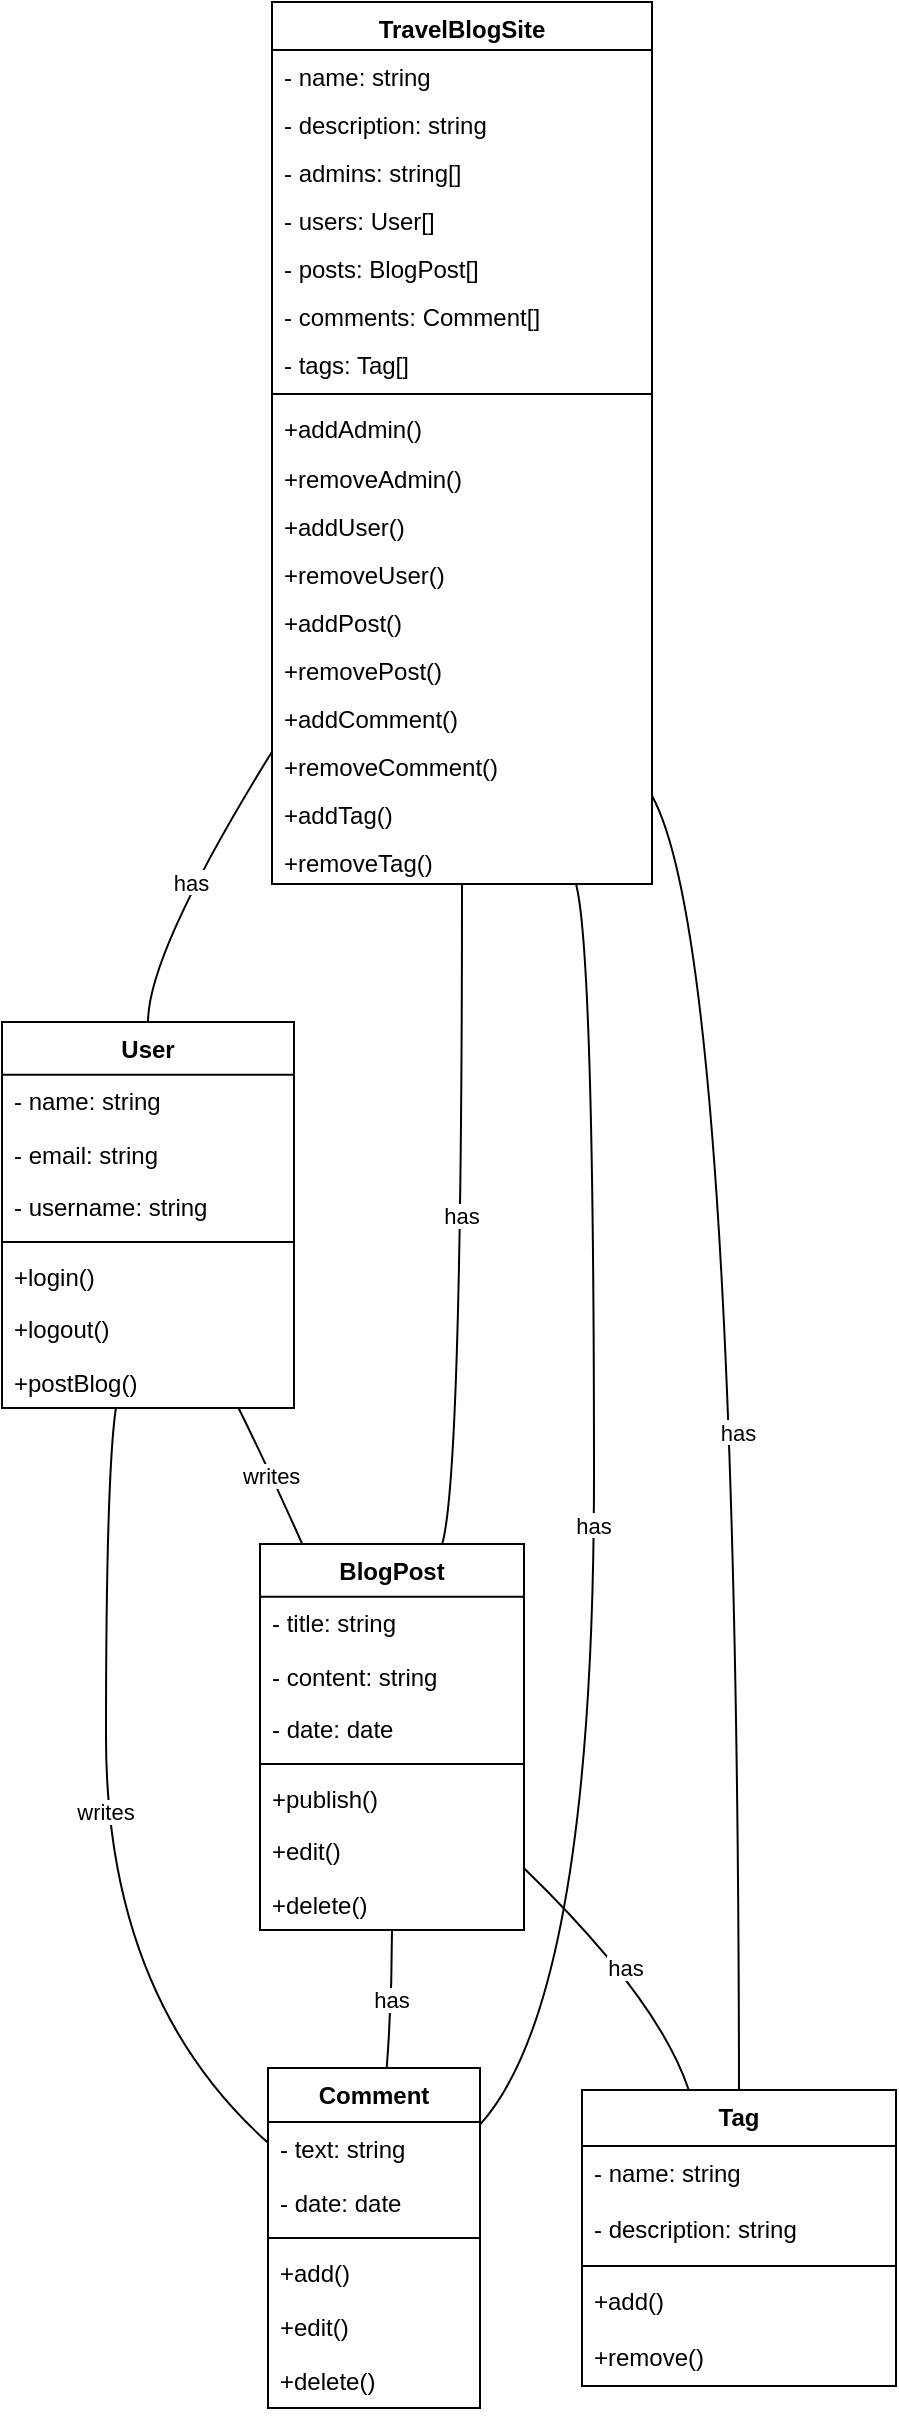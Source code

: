 <mxfile version="24.7.14">
  <diagram name="Page-1" id="KCBkLar5fDATjjlt2jlT">
    <mxGraphModel>
      <root>
        <mxCell id="0" />
        <mxCell id="1" parent="0" />
        <mxCell id="2" value="User" style="swimlane;fontStyle=1;align=center;verticalAlign=top;childLayout=stackLayout;horizontal=1;startSize=26.417;horizontalStack=0;resizeParent=1;resizeParentMax=0;resizeLast=0;collapsible=0;marginBottom=0;" vertex="1" parent="1">
          <mxGeometry x="8" y="518" width="146" height="193" as="geometry" />
        </mxCell>
        <mxCell id="3" value="- name: string" style="text;strokeColor=none;fillColor=none;align=left;verticalAlign=top;spacingLeft=4;spacingRight=4;overflow=hidden;rotatable=0;points=[[0,0.5],[1,0.5]];portConstraint=eastwest;" vertex="1" parent="2">
          <mxGeometry y="26" width="146" height="26" as="geometry" />
        </mxCell>
        <mxCell id="4" value="- email: string" style="text;strokeColor=none;fillColor=none;align=left;verticalAlign=top;spacingLeft=4;spacingRight=4;overflow=hidden;rotatable=0;points=[[0,0.5],[1,0.5]];portConstraint=eastwest;" vertex="1" parent="2">
          <mxGeometry y="53" width="146" height="26" as="geometry" />
        </mxCell>
        <mxCell id="5" value="- username: string" style="text;strokeColor=none;fillColor=none;align=left;verticalAlign=top;spacingLeft=4;spacingRight=4;overflow=hidden;rotatable=0;points=[[0,0.5],[1,0.5]];portConstraint=eastwest;" vertex="1" parent="2">
          <mxGeometry y="79" width="146" height="26" as="geometry" />
        </mxCell>
        <mxCell id="6" style="line;strokeWidth=1;fillColor=none;align=left;verticalAlign=middle;spacingTop=-1;spacingLeft=3;spacingRight=3;rotatable=0;labelPosition=right;points=[];portConstraint=eastwest;strokeColor=inherit;" vertex="1" parent="2">
          <mxGeometry y="106" width="146" height="8" as="geometry" />
        </mxCell>
        <mxCell id="7" value="+login()" style="text;strokeColor=none;fillColor=none;align=left;verticalAlign=top;spacingLeft=4;spacingRight=4;overflow=hidden;rotatable=0;points=[[0,0.5],[1,0.5]];portConstraint=eastwest;" vertex="1" parent="2">
          <mxGeometry y="114" width="146" height="26" as="geometry" />
        </mxCell>
        <mxCell id="8" value="+logout()" style="text;strokeColor=none;fillColor=none;align=left;verticalAlign=top;spacingLeft=4;spacingRight=4;overflow=hidden;rotatable=0;points=[[0,0.5],[1,0.5]];portConstraint=eastwest;" vertex="1" parent="2">
          <mxGeometry y="140" width="146" height="26" as="geometry" />
        </mxCell>
        <mxCell id="9" value="+postBlog()" style="text;strokeColor=none;fillColor=none;align=left;verticalAlign=top;spacingLeft=4;spacingRight=4;overflow=hidden;rotatable=0;points=[[0,0.5],[1,0.5]];portConstraint=eastwest;" vertex="1" parent="2">
          <mxGeometry y="167" width="146" height="26" as="geometry" />
        </mxCell>
        <mxCell id="10" value="BlogPost" style="swimlane;fontStyle=1;align=center;verticalAlign=top;childLayout=stackLayout;horizontal=1;startSize=26.417;horizontalStack=0;resizeParent=1;resizeParentMax=0;resizeLast=0;collapsible=0;marginBottom=0;" vertex="1" parent="1">
          <mxGeometry x="137" y="779" width="132" height="193" as="geometry" />
        </mxCell>
        <mxCell id="11" value="- title: string" style="text;strokeColor=none;fillColor=none;align=left;verticalAlign=top;spacingLeft=4;spacingRight=4;overflow=hidden;rotatable=0;points=[[0,0.5],[1,0.5]];portConstraint=eastwest;" vertex="1" parent="10">
          <mxGeometry y="26" width="132" height="26" as="geometry" />
        </mxCell>
        <mxCell id="12" value="- content: string" style="text;strokeColor=none;fillColor=none;align=left;verticalAlign=top;spacingLeft=4;spacingRight=4;overflow=hidden;rotatable=0;points=[[0,0.5],[1,0.5]];portConstraint=eastwest;" vertex="1" parent="10">
          <mxGeometry y="53" width="132" height="26" as="geometry" />
        </mxCell>
        <mxCell id="13" value="- date: date" style="text;strokeColor=none;fillColor=none;align=left;verticalAlign=top;spacingLeft=4;spacingRight=4;overflow=hidden;rotatable=0;points=[[0,0.5],[1,0.5]];portConstraint=eastwest;" vertex="1" parent="10">
          <mxGeometry y="79" width="132" height="26" as="geometry" />
        </mxCell>
        <mxCell id="14" style="line;strokeWidth=1;fillColor=none;align=left;verticalAlign=middle;spacingTop=-1;spacingLeft=3;spacingRight=3;rotatable=0;labelPosition=right;points=[];portConstraint=eastwest;strokeColor=inherit;" vertex="1" parent="10">
          <mxGeometry y="106" width="132" height="8" as="geometry" />
        </mxCell>
        <mxCell id="15" value="+publish()" style="text;strokeColor=none;fillColor=none;align=left;verticalAlign=top;spacingLeft=4;spacingRight=4;overflow=hidden;rotatable=0;points=[[0,0.5],[1,0.5]];portConstraint=eastwest;" vertex="1" parent="10">
          <mxGeometry y="114" width="132" height="26" as="geometry" />
        </mxCell>
        <mxCell id="16" value="+edit()" style="text;strokeColor=none;fillColor=none;align=left;verticalAlign=top;spacingLeft=4;spacingRight=4;overflow=hidden;rotatable=0;points=[[0,0.5],[1,0.5]];portConstraint=eastwest;" vertex="1" parent="10">
          <mxGeometry y="140" width="132" height="26" as="geometry" />
        </mxCell>
        <mxCell id="17" value="+delete()" style="text;strokeColor=none;fillColor=none;align=left;verticalAlign=top;spacingLeft=4;spacingRight=4;overflow=hidden;rotatable=0;points=[[0,0.5],[1,0.5]];portConstraint=eastwest;" vertex="1" parent="10">
          <mxGeometry y="167" width="132" height="26" as="geometry" />
        </mxCell>
        <mxCell id="18" value="Comment" style="swimlane;fontStyle=1;align=center;verticalAlign=top;childLayout=stackLayout;horizontal=1;startSize=27.06;horizontalStack=0;resizeParent=1;resizeParentMax=0;resizeLast=0;collapsible=0;marginBottom=0;" vertex="1" parent="1">
          <mxGeometry x="141" y="1041" width="106" height="170" as="geometry" />
        </mxCell>
        <mxCell id="19" value="- text: string" style="text;strokeColor=none;fillColor=none;align=left;verticalAlign=top;spacingLeft=4;spacingRight=4;overflow=hidden;rotatable=0;points=[[0,0.5],[1,0.5]];portConstraint=eastwest;" vertex="1" parent="18">
          <mxGeometry y="27" width="106" height="27" as="geometry" />
        </mxCell>
        <mxCell id="20" value="- date: date" style="text;strokeColor=none;fillColor=none;align=left;verticalAlign=top;spacingLeft=4;spacingRight=4;overflow=hidden;rotatable=0;points=[[0,0.5],[1,0.5]];portConstraint=eastwest;" vertex="1" parent="18">
          <mxGeometry y="54" width="106" height="27" as="geometry" />
        </mxCell>
        <mxCell id="21" style="line;strokeWidth=1;fillColor=none;align=left;verticalAlign=middle;spacingTop=-1;spacingLeft=3;spacingRight=3;rotatable=0;labelPosition=right;points=[];portConstraint=eastwest;strokeColor=inherit;" vertex="1" parent="18">
          <mxGeometry y="81" width="106" height="8" as="geometry" />
        </mxCell>
        <mxCell id="22" value="+add()" style="text;strokeColor=none;fillColor=none;align=left;verticalAlign=top;spacingLeft=4;spacingRight=4;overflow=hidden;rotatable=0;points=[[0,0.5],[1,0.5]];portConstraint=eastwest;" vertex="1" parent="18">
          <mxGeometry y="89" width="106" height="27" as="geometry" />
        </mxCell>
        <mxCell id="23" value="+edit()" style="text;strokeColor=none;fillColor=none;align=left;verticalAlign=top;spacingLeft=4;spacingRight=4;overflow=hidden;rotatable=0;points=[[0,0.5],[1,0.5]];portConstraint=eastwest;" vertex="1" parent="18">
          <mxGeometry y="116" width="106" height="27" as="geometry" />
        </mxCell>
        <mxCell id="24" value="+delete()" style="text;strokeColor=none;fillColor=none;align=left;verticalAlign=top;spacingLeft=4;spacingRight=4;overflow=hidden;rotatable=0;points=[[0,0.5],[1,0.5]];portConstraint=eastwest;" vertex="1" parent="18">
          <mxGeometry y="143" width="106" height="27" as="geometry" />
        </mxCell>
        <mxCell id="25" value="Tag" style="swimlane;fontStyle=1;align=center;verticalAlign=top;childLayout=stackLayout;horizontal=1;startSize=27.96;horizontalStack=0;resizeParent=1;resizeParentMax=0;resizeLast=0;collapsible=0;marginBottom=0;" vertex="1" parent="1">
          <mxGeometry x="298" y="1052" width="157" height="148" as="geometry" />
        </mxCell>
        <mxCell id="26" value="- name: string" style="text;strokeColor=none;fillColor=none;align=left;verticalAlign=top;spacingLeft=4;spacingRight=4;overflow=hidden;rotatable=0;points=[[0,0.5],[1,0.5]];portConstraint=eastwest;" vertex="1" parent="25">
          <mxGeometry y="28" width="157" height="28" as="geometry" />
        </mxCell>
        <mxCell id="27" value="- description: string" style="text;strokeColor=none;fillColor=none;align=left;verticalAlign=top;spacingLeft=4;spacingRight=4;overflow=hidden;rotatable=0;points=[[0,0.5],[1,0.5]];portConstraint=eastwest;" vertex="1" parent="25">
          <mxGeometry y="56" width="157" height="28" as="geometry" />
        </mxCell>
        <mxCell id="28" style="line;strokeWidth=1;fillColor=none;align=left;verticalAlign=middle;spacingTop=-1;spacingLeft=3;spacingRight=3;rotatable=0;labelPosition=right;points=[];portConstraint=eastwest;strokeColor=inherit;" vertex="1" parent="25">
          <mxGeometry y="84" width="157" height="8" as="geometry" />
        </mxCell>
        <mxCell id="29" value="+add()" style="text;strokeColor=none;fillColor=none;align=left;verticalAlign=top;spacingLeft=4;spacingRight=4;overflow=hidden;rotatable=0;points=[[0,0.5],[1,0.5]];portConstraint=eastwest;" vertex="1" parent="25">
          <mxGeometry y="92" width="157" height="28" as="geometry" />
        </mxCell>
        <mxCell id="30" value="+remove()" style="text;strokeColor=none;fillColor=none;align=left;verticalAlign=top;spacingLeft=4;spacingRight=4;overflow=hidden;rotatable=0;points=[[0,0.5],[1,0.5]];portConstraint=eastwest;" vertex="1" parent="25">
          <mxGeometry y="120" width="157" height="28" as="geometry" />
        </mxCell>
        <mxCell id="31" value="TravelBlogSite" style="swimlane;fontStyle=1;align=center;verticalAlign=top;childLayout=stackLayout;horizontal=1;startSize=24.06;horizontalStack=0;resizeParent=1;resizeParentMax=0;resizeLast=0;collapsible=0;marginBottom=0;" vertex="1" parent="1">
          <mxGeometry x="143" y="8" width="190" height="441" as="geometry" />
        </mxCell>
        <mxCell id="32" value="- name: string" style="text;strokeColor=none;fillColor=none;align=left;verticalAlign=top;spacingLeft=4;spacingRight=4;overflow=hidden;rotatable=0;points=[[0,0.5],[1,0.5]];portConstraint=eastwest;" vertex="1" parent="31">
          <mxGeometry y="24" width="190" height="24" as="geometry" />
        </mxCell>
        <mxCell id="33" value="- description: string" style="text;strokeColor=none;fillColor=none;align=left;verticalAlign=top;spacingLeft=4;spacingRight=4;overflow=hidden;rotatable=0;points=[[0,0.5],[1,0.5]];portConstraint=eastwest;" vertex="1" parent="31">
          <mxGeometry y="48" width="190" height="24" as="geometry" />
        </mxCell>
        <mxCell id="34" value="- admins: string[]" style="text;strokeColor=none;fillColor=none;align=left;verticalAlign=top;spacingLeft=4;spacingRight=4;overflow=hidden;rotatable=0;points=[[0,0.5],[1,0.5]];portConstraint=eastwest;" vertex="1" parent="31">
          <mxGeometry y="72" width="190" height="24" as="geometry" />
        </mxCell>
        <mxCell id="35" value="- users: User[]" style="text;strokeColor=none;fillColor=none;align=left;verticalAlign=top;spacingLeft=4;spacingRight=4;overflow=hidden;rotatable=0;points=[[0,0.5],[1,0.5]];portConstraint=eastwest;" vertex="1" parent="31">
          <mxGeometry y="96" width="190" height="24" as="geometry" />
        </mxCell>
        <mxCell id="36" value="- posts: BlogPost[]" style="text;strokeColor=none;fillColor=none;align=left;verticalAlign=top;spacingLeft=4;spacingRight=4;overflow=hidden;rotatable=0;points=[[0,0.5],[1,0.5]];portConstraint=eastwest;" vertex="1" parent="31">
          <mxGeometry y="120" width="190" height="24" as="geometry" />
        </mxCell>
        <mxCell id="37" value="- comments: Comment[]" style="text;strokeColor=none;fillColor=none;align=left;verticalAlign=top;spacingLeft=4;spacingRight=4;overflow=hidden;rotatable=0;points=[[0,0.5],[1,0.5]];portConstraint=eastwest;" vertex="1" parent="31">
          <mxGeometry y="144" width="190" height="24" as="geometry" />
        </mxCell>
        <mxCell id="38" value="- tags: Tag[]" style="text;strokeColor=none;fillColor=none;align=left;verticalAlign=top;spacingLeft=4;spacingRight=4;overflow=hidden;rotatable=0;points=[[0,0.5],[1,0.5]];portConstraint=eastwest;" vertex="1" parent="31">
          <mxGeometry y="168" width="190" height="24" as="geometry" />
        </mxCell>
        <mxCell id="39" style="line;strokeWidth=1;fillColor=none;align=left;verticalAlign=middle;spacingTop=-1;spacingLeft=3;spacingRight=3;rotatable=0;labelPosition=right;points=[];portConstraint=eastwest;strokeColor=inherit;" vertex="1" parent="31">
          <mxGeometry y="192" width="190" height="8" as="geometry" />
        </mxCell>
        <mxCell id="40" value="+addAdmin()" style="text;strokeColor=none;fillColor=none;align=left;verticalAlign=top;spacingLeft=4;spacingRight=4;overflow=hidden;rotatable=0;points=[[0,0.5],[1,0.5]];portConstraint=eastwest;" vertex="1" parent="31">
          <mxGeometry y="200" width="190" height="24" as="geometry" />
        </mxCell>
        <mxCell id="41" value="+removeAdmin()" style="text;strokeColor=none;fillColor=none;align=left;verticalAlign=top;spacingLeft=4;spacingRight=4;overflow=hidden;rotatable=0;points=[[0,0.5],[1,0.5]];portConstraint=eastwest;" vertex="1" parent="31">
          <mxGeometry y="225" width="190" height="24" as="geometry" />
        </mxCell>
        <mxCell id="42" value="+addUser()" style="text;strokeColor=none;fillColor=none;align=left;verticalAlign=top;spacingLeft=4;spacingRight=4;overflow=hidden;rotatable=0;points=[[0,0.5],[1,0.5]];portConstraint=eastwest;" vertex="1" parent="31">
          <mxGeometry y="249" width="190" height="24" as="geometry" />
        </mxCell>
        <mxCell id="43" value="+removeUser()" style="text;strokeColor=none;fillColor=none;align=left;verticalAlign=top;spacingLeft=4;spacingRight=4;overflow=hidden;rotatable=0;points=[[0,0.5],[1,0.5]];portConstraint=eastwest;" vertex="1" parent="31">
          <mxGeometry y="273" width="190" height="24" as="geometry" />
        </mxCell>
        <mxCell id="44" value="+addPost()" style="text;strokeColor=none;fillColor=none;align=left;verticalAlign=top;spacingLeft=4;spacingRight=4;overflow=hidden;rotatable=0;points=[[0,0.5],[1,0.5]];portConstraint=eastwest;" vertex="1" parent="31">
          <mxGeometry y="297" width="190" height="24" as="geometry" />
        </mxCell>
        <mxCell id="45" value="+removePost()" style="text;strokeColor=none;fillColor=none;align=left;verticalAlign=top;spacingLeft=4;spacingRight=4;overflow=hidden;rotatable=0;points=[[0,0.5],[1,0.5]];portConstraint=eastwest;" vertex="1" parent="31">
          <mxGeometry y="321" width="190" height="24" as="geometry" />
        </mxCell>
        <mxCell id="46" value="+addComment()" style="text;strokeColor=none;fillColor=none;align=left;verticalAlign=top;spacingLeft=4;spacingRight=4;overflow=hidden;rotatable=0;points=[[0,0.5],[1,0.5]];portConstraint=eastwest;" vertex="1" parent="31">
          <mxGeometry y="345" width="190" height="24" as="geometry" />
        </mxCell>
        <mxCell id="47" value="+removeComment()" style="text;strokeColor=none;fillColor=none;align=left;verticalAlign=top;spacingLeft=4;spacingRight=4;overflow=hidden;rotatable=0;points=[[0,0.5],[1,0.5]];portConstraint=eastwest;" vertex="1" parent="31">
          <mxGeometry y="369" width="190" height="24" as="geometry" />
        </mxCell>
        <mxCell id="48" value="+addTag()" style="text;strokeColor=none;fillColor=none;align=left;verticalAlign=top;spacingLeft=4;spacingRight=4;overflow=hidden;rotatable=0;points=[[0,0.5],[1,0.5]];portConstraint=eastwest;" vertex="1" parent="31">
          <mxGeometry y="393" width="190" height="24" as="geometry" />
        </mxCell>
        <mxCell id="49" value="+removeTag()" style="text;strokeColor=none;fillColor=none;align=left;verticalAlign=top;spacingLeft=4;spacingRight=4;overflow=hidden;rotatable=0;points=[[0,0.5],[1,0.5]];portConstraint=eastwest;" vertex="1" parent="31">
          <mxGeometry y="417" width="190" height="24" as="geometry" />
        </mxCell>
        <mxCell id="50" value="writes" style="curved=1;startArrow=none;endArrow=none;exitX=0.81;exitY=1;entryX=0.16;entryY=0;" edge="1" parent="1" source="2" target="10">
          <mxGeometry relative="1" as="geometry">
            <Array as="points">
              <mxPoint x="143" y="745" />
            </Array>
          </mxGeometry>
        </mxCell>
        <mxCell id="51" value="writes" style="curved=1;startArrow=none;endArrow=none;exitX=0.39;exitY=1;entryX=0;entryY=0.22;" edge="1" parent="1" source="2" target="18">
          <mxGeometry relative="1" as="geometry">
            <Array as="points">
              <mxPoint x="60" y="745" />
              <mxPoint x="60" y="1006" />
            </Array>
          </mxGeometry>
        </mxCell>
        <mxCell id="52" value="has" style="curved=1;startArrow=none;endArrow=none;exitX=0.5;exitY=1;entryX=0.56;entryY=0;" edge="1" parent="1" source="10" target="18">
          <mxGeometry relative="1" as="geometry">
            <Array as="points">
              <mxPoint x="203" y="1006" />
            </Array>
          </mxGeometry>
        </mxCell>
        <mxCell id="53" value="has" style="curved=1;startArrow=none;endArrow=none;exitX=1;exitY=0.84;entryX=0.34;entryY=0;" edge="1" parent="1" source="10" target="25">
          <mxGeometry relative="1" as="geometry">
            <Array as="points">
              <mxPoint x="336" y="1006" />
            </Array>
          </mxGeometry>
        </mxCell>
        <mxCell id="54" value="has" style="curved=1;startArrow=none;endArrow=none;exitX=0;exitY=0.85;entryX=0.5;entryY=0;" edge="1" parent="1" source="31" target="2">
          <mxGeometry relative="1" as="geometry">
            <Array as="points">
              <mxPoint x="81" y="483" />
            </Array>
          </mxGeometry>
        </mxCell>
        <mxCell id="55" value="has" style="curved=1;startArrow=none;endArrow=none;exitX=0.5;exitY=1;entryX=0.69;entryY=0;" edge="1" parent="1" source="31" target="10">
          <mxGeometry relative="1" as="geometry">
            <Array as="points">
              <mxPoint x="238" y="745" />
            </Array>
          </mxGeometry>
        </mxCell>
        <mxCell id="56" value="has" style="curved=1;startArrow=none;endArrow=none;exitX=0.8;exitY=1;entryX=1.01;entryY=0.16;" edge="1" parent="1" source="31" target="18">
          <mxGeometry relative="1" as="geometry">
            <Array as="points">
              <mxPoint x="304" y="483" />
              <mxPoint x="304" y="1006" />
            </Array>
          </mxGeometry>
        </mxCell>
        <mxCell id="57" value="has" style="curved=1;startArrow=none;endArrow=none;exitX=1;exitY=0.9;entryX=0.5;entryY=0;" edge="1" parent="1" source="31" target="25">
          <mxGeometry relative="1" as="geometry">
            <Array as="points">
              <mxPoint x="376" y="483" />
            </Array>
          </mxGeometry>
        </mxCell>
      </root>
    </mxGraphModel>
  </diagram>
</mxfile>
